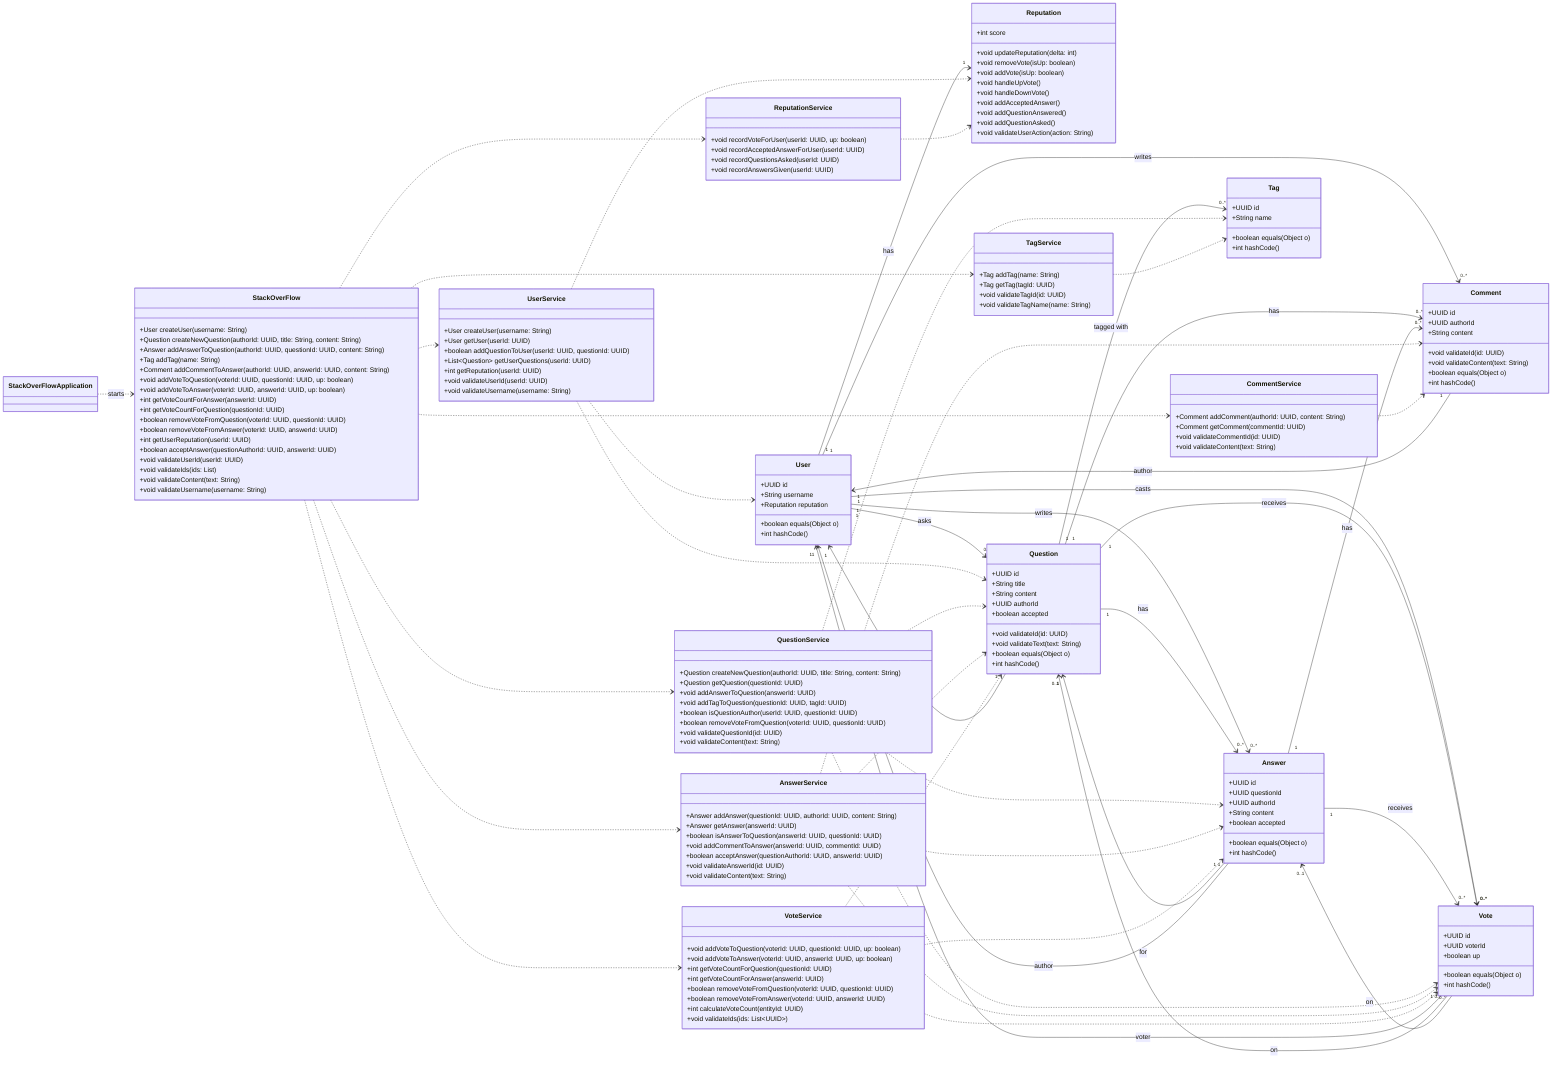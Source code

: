 classDiagram
    direction LR

    class StackOverFlowApplication

    class StackOverFlow {
        +User createUser(username: String)
        +Question createNewQuestion(authorId: UUID, title: String, content: String)
        +Answer addAnswerToQuestion(authorId: UUID, questionId: UUID, content: String)
        +Tag addTag(name: String)
        +Comment addCommentToAnswer(authorId: UUID, answerId: UUID, content: String)
        +void addVoteToQuestion(voterId: UUID, questionId: UUID, up: boolean)
        +void addVoteToAnswer(voterId: UUID, answerId: UUID, up: boolean)
        +int getVoteCountForAnswer(answerId: UUID)
        +int getVoteCountForQuestion(questionId: UUID)
        +boolean removeVoteFromQuestion(voterId: UUID, questionId: UUID)
        +boolean removeVoteFromAnswer(voterId: UUID, answerId: UUID)
        +int getUserReputation(userId: UUID)
        +boolean acceptAnswer(questionAuthorId: UUID, answerId: UUID)
        +void validateUserId(userId: UUID)
        +void validateIds(ids: List<UUID>)
        +void validateContent(text: String)
        +void validateUsername(username: String)
    }

    class User {
        +UUID id
        +String username
        +Reputation reputation
        +boolean equals(Object o)
        +int hashCode()
    }

    class Reputation {
        +int score
        +void updateReputation(delta: int)
        +void removeVote(isUp: boolean)
        +void addVote(isUp: boolean)
        +void handleUpVote()
        +void handleDownVote()
        +void addAcceptedAnswer()
        +void addQuestionAnswered()
        +void addQuestionAsked()
        +void validateUserAction(action: String)
    }

    class Question {
        +UUID id
        +String title
        +String content
        +UUID authorId
        +boolean accepted
        +void validateId(id: UUID)
        +void validateText(text: String)
        +boolean equals(Object o)
        +int hashCode()
    }

    class Answer {
        +UUID id
        +UUID questionId
        +UUID authorId
        +String content
        +boolean accepted
        +boolean equals(Object o)
        +int hashCode()
    }

    class Comment {
        +UUID id
        +UUID authorId
        +String content
        +void validateId(id: UUID)
        +void validateContent(text: String)
        +boolean equals(Object o)
        +int hashCode()
    }

    class Tag {
        +UUID id
        +String name
        +boolean equals(Object o)
        +int hashCode()
    }

    class Vote {
        +UUID id
        +UUID voterId
        +boolean up
        +boolean equals(Object o)
        +int hashCode()
    }

    class UserService {
        +User createUser(username: String)
        +User getUser(userId: UUID)
        +boolean addQuestionToUser(userId: UUID, questionId: UUID)
        +List~Question~ getUserQuestions(userId: UUID)
        +int getReputation(userId: UUID)
        +void validateUserId(userId: UUID)
        +void validateUsername(username: String)
    }

    class QuestionService {
        +Question createNewQuestion(authorId: UUID, title: String, content: String)
        +Question getQuestion(questionId: UUID)
        +void addAnswerToQuestion(answerId: UUID)
        +void addTagToQuestion(questionId: UUID, tagId: UUID)
        +boolean isQuestionAuthor(userId: UUID, questionId: UUID)
        +boolean removeVoteFromQuestion(voterId: UUID, questionId: UUID)
        +void validateQuestionId(id: UUID)
        +void validateContent(text: String)
    }

    class AnswerService {
        +Answer addAnswer(questionId: UUID, authorId: UUID, content: String)
        +Answer getAnswer(answerId: UUID)
        +boolean isAnswerToQuestion(answerId: UUID, questionId: UUID)
        +void addCommentToAnswer(answerId: UUID, commentId: UUID)
        +boolean acceptAnswer(questionAuthorId: UUID, answerId: UUID)
        +void validateAnswerId(id: UUID)
        +void validateContent(text: String)
    }

    class CommentService {
        +Comment addComment(authorId: UUID, content: String)
        +Comment getComment(commentId: UUID)
        +void validateCommentId(id: UUID)
        +void validateContent(text: String)
    }

    class TagService {
        +Tag addTag(name: String)
        +Tag getTag(tagId: UUID)
        +void validateTagId(id: UUID)
        +void validateTagName(name: String)
    }

    class VoteService {
        +void addVoteToQuestion(voterId: UUID, questionId: UUID, up: boolean)
        +void addVoteToAnswer(voterId: UUID, answerId: UUID, up: boolean)
        +int getVoteCountForQuestion(questionId: UUID)
        +int getVoteCountForAnswer(answerId: UUID)
        +boolean removeVoteFromQuestion(voterId: UUID, questionId: UUID)
        +boolean removeVoteFromAnswer(voterId: UUID, answerId: UUID)
        +int calculateVoteCount(entityId: UUID)
        +void validateIds(ids: List~UUID~)
    }

    class ReputationService {
        +void recordVoteForUser(userId: UUID, up: boolean)
        +void recordAcceptedAnswerForUser(userId: UUID)
        +void recordQuestionsAsked(userId: UUID)
        +void recordAnswersGiven(userId: UUID)
    }

%% Relationships (core domain)
    User "1" --> "1" Reputation : has
    User "1" --> "0..*" Question : asks
    User "1" --> "0..*" Answer : writes
    User "1" --> "0..*" Comment : writes
    User "1" --> "0..*" Vote : casts

    Question "1" --> "0..*" Answer : has
    Question "1" --> "0..*" Comment : has
    Question "1" --> "0..*" Vote : receives
    Question "1" --> "0..*" Tag : tagged with
    Question "1" --> "1" User : author

    Answer "1" --> "0..*" Comment : has
    Answer "1" --> "0..*" Vote : receives
    Answer "1" --> "1" Question : for
    Answer "1" --> "1" User : author

    Comment "1" --> "1" User : author

    Vote "1" --> "1" User : voter
    Vote "0..*" --> "0..1" Question : on
    Vote "0..*" --> "0..1" Answer : on

%% Facade to services
    StackOverFlowApplication ..> StackOverFlow : starts

    StackOverFlow ..> UserService
    StackOverFlow ..> QuestionService
    StackOverFlow ..> AnswerService
    StackOverFlow ..> CommentService
    StackOverFlow ..> TagService
    StackOverFlow ..> VoteService
    StackOverFlow ..> ReputationService

%% Services use domain entities
    UserService ..> User
    UserService ..> Question
    UserService ..> Reputation

    QuestionService ..> Question
    QuestionService ..> Answer
    QuestionService ..> Tag
    QuestionService ..> Vote

    AnswerService ..> Answer
    AnswerService ..> Comment
    AnswerService ..> Vote
    AnswerService ..> Question

    CommentService ..> Comment
    TagService ..> Tag
    VoteService ..> Vote
    VoteService ..> Question
    VoteService ..> Answer
    ReputationService ..> Reputation